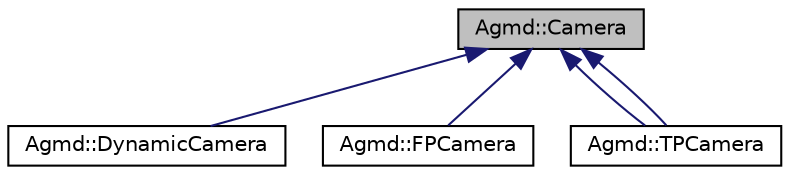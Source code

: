digraph "Agmd::Camera"
{
  edge [fontname="Helvetica",fontsize="10",labelfontname="Helvetica",labelfontsize="10"];
  node [fontname="Helvetica",fontsize="10",shape=record];
  Node1 [label="Agmd::Camera",height=0.2,width=0.4,color="black", fillcolor="grey75", style="filled" fontcolor="black"];
  Node1 -> Node2 [dir="back",color="midnightblue",fontsize="10",style="solid",fontname="Helvetica"];
  Node2 [label="Agmd::DynamicCamera",height=0.2,width=0.4,color="black", fillcolor="white", style="filled",URL="$class_agmd_1_1_dynamic_camera.html"];
  Node1 -> Node3 [dir="back",color="midnightblue",fontsize="10",style="solid",fontname="Helvetica"];
  Node3 [label="Agmd::FPCamera",height=0.2,width=0.4,color="black", fillcolor="white", style="filled",URL="$class_agmd_1_1_f_p_camera.html"];
  Node1 -> Node4 [dir="back",color="midnightblue",fontsize="10",style="solid",fontname="Helvetica"];
  Node4 [label="Agmd::TPCamera",height=0.2,width=0.4,color="black", fillcolor="white", style="filled",URL="$class_agmd_1_1_t_p_camera.html"];
  Node1 -> Node4 [dir="back",color="midnightblue",fontsize="10",style="solid",fontname="Helvetica"];
}
